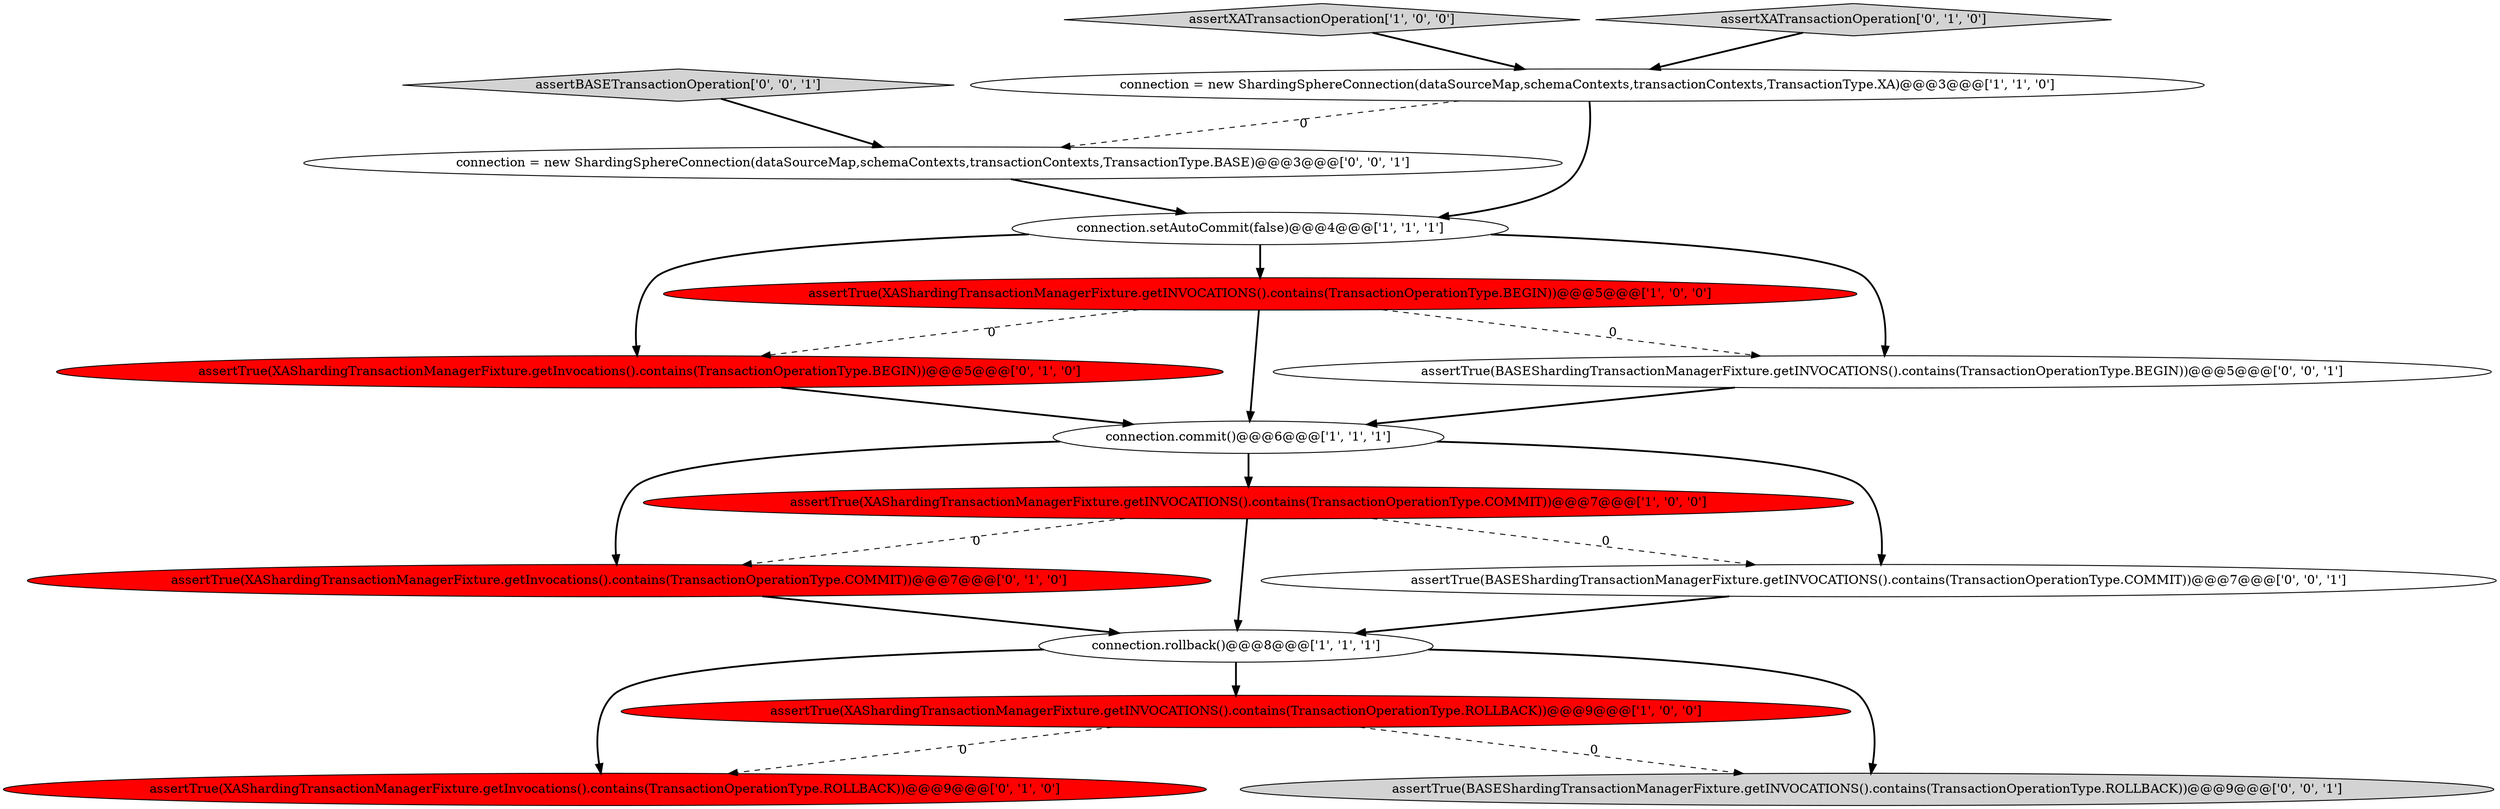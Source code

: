 digraph {
11 [style = filled, label = "assertTrue(XAShardingTransactionManagerFixture.getInvocations().contains(TransactionOperationType.COMMIT))@@@7@@@['0', '1', '0']", fillcolor = red, shape = ellipse image = "AAA1AAABBB2BBB"];
3 [style = filled, label = "assertTrue(XAShardingTransactionManagerFixture.getINVOCATIONS().contains(TransactionOperationType.ROLLBACK))@@@9@@@['1', '0', '0']", fillcolor = red, shape = ellipse image = "AAA1AAABBB1BBB"];
12 [style = filled, label = "assertTrue(BASEShardingTransactionManagerFixture.getINVOCATIONS().contains(TransactionOperationType.COMMIT))@@@7@@@['0', '0', '1']", fillcolor = white, shape = ellipse image = "AAA0AAABBB3BBB"];
2 [style = filled, label = "assertTrue(XAShardingTransactionManagerFixture.getINVOCATIONS().contains(TransactionOperationType.BEGIN))@@@5@@@['1', '0', '0']", fillcolor = red, shape = ellipse image = "AAA1AAABBB1BBB"];
4 [style = filled, label = "assertXATransactionOperation['1', '0', '0']", fillcolor = lightgray, shape = diamond image = "AAA0AAABBB1BBB"];
5 [style = filled, label = "connection.setAutoCommit(false)@@@4@@@['1', '1', '1']", fillcolor = white, shape = ellipse image = "AAA0AAABBB1BBB"];
10 [style = filled, label = "assertXATransactionOperation['0', '1', '0']", fillcolor = lightgray, shape = diamond image = "AAA0AAABBB2BBB"];
9 [style = filled, label = "assertTrue(XAShardingTransactionManagerFixture.getInvocations().contains(TransactionOperationType.BEGIN))@@@5@@@['0', '1', '0']", fillcolor = red, shape = ellipse image = "AAA1AAABBB2BBB"];
7 [style = filled, label = "connection.commit()@@@6@@@['1', '1', '1']", fillcolor = white, shape = ellipse image = "AAA0AAABBB1BBB"];
8 [style = filled, label = "assertTrue(XAShardingTransactionManagerFixture.getInvocations().contains(TransactionOperationType.ROLLBACK))@@@9@@@['0', '1', '0']", fillcolor = red, shape = ellipse image = "AAA1AAABBB2BBB"];
0 [style = filled, label = "connection.rollback()@@@8@@@['1', '1', '1']", fillcolor = white, shape = ellipse image = "AAA0AAABBB1BBB"];
1 [style = filled, label = "assertTrue(XAShardingTransactionManagerFixture.getINVOCATIONS().contains(TransactionOperationType.COMMIT))@@@7@@@['1', '0', '0']", fillcolor = red, shape = ellipse image = "AAA1AAABBB1BBB"];
15 [style = filled, label = "assertBASETransactionOperation['0', '0', '1']", fillcolor = lightgray, shape = diamond image = "AAA0AAABBB3BBB"];
16 [style = filled, label = "assertTrue(BASEShardingTransactionManagerFixture.getINVOCATIONS().contains(TransactionOperationType.ROLLBACK))@@@9@@@['0', '0', '1']", fillcolor = lightgray, shape = ellipse image = "AAA0AAABBB3BBB"];
13 [style = filled, label = "connection = new ShardingSphereConnection(dataSourceMap,schemaContexts,transactionContexts,TransactionType.BASE)@@@3@@@['0', '0', '1']", fillcolor = white, shape = ellipse image = "AAA0AAABBB3BBB"];
6 [style = filled, label = "connection = new ShardingSphereConnection(dataSourceMap,schemaContexts,transactionContexts,TransactionType.XA)@@@3@@@['1', '1', '0']", fillcolor = white, shape = ellipse image = "AAA0AAABBB1BBB"];
14 [style = filled, label = "assertTrue(BASEShardingTransactionManagerFixture.getINVOCATIONS().contains(TransactionOperationType.BEGIN))@@@5@@@['0', '0', '1']", fillcolor = white, shape = ellipse image = "AAA0AAABBB3BBB"];
0->3 [style = bold, label=""];
0->16 [style = bold, label=""];
15->13 [style = bold, label=""];
7->11 [style = bold, label=""];
7->1 [style = bold, label=""];
5->9 [style = bold, label=""];
4->6 [style = bold, label=""];
7->12 [style = bold, label=""];
1->0 [style = bold, label=""];
5->14 [style = bold, label=""];
9->7 [style = bold, label=""];
12->0 [style = bold, label=""];
10->6 [style = bold, label=""];
14->7 [style = bold, label=""];
1->12 [style = dashed, label="0"];
6->5 [style = bold, label=""];
5->2 [style = bold, label=""];
11->0 [style = bold, label=""];
6->13 [style = dashed, label="0"];
2->14 [style = dashed, label="0"];
2->9 [style = dashed, label="0"];
1->11 [style = dashed, label="0"];
0->8 [style = bold, label=""];
13->5 [style = bold, label=""];
3->8 [style = dashed, label="0"];
2->7 [style = bold, label=""];
3->16 [style = dashed, label="0"];
}
